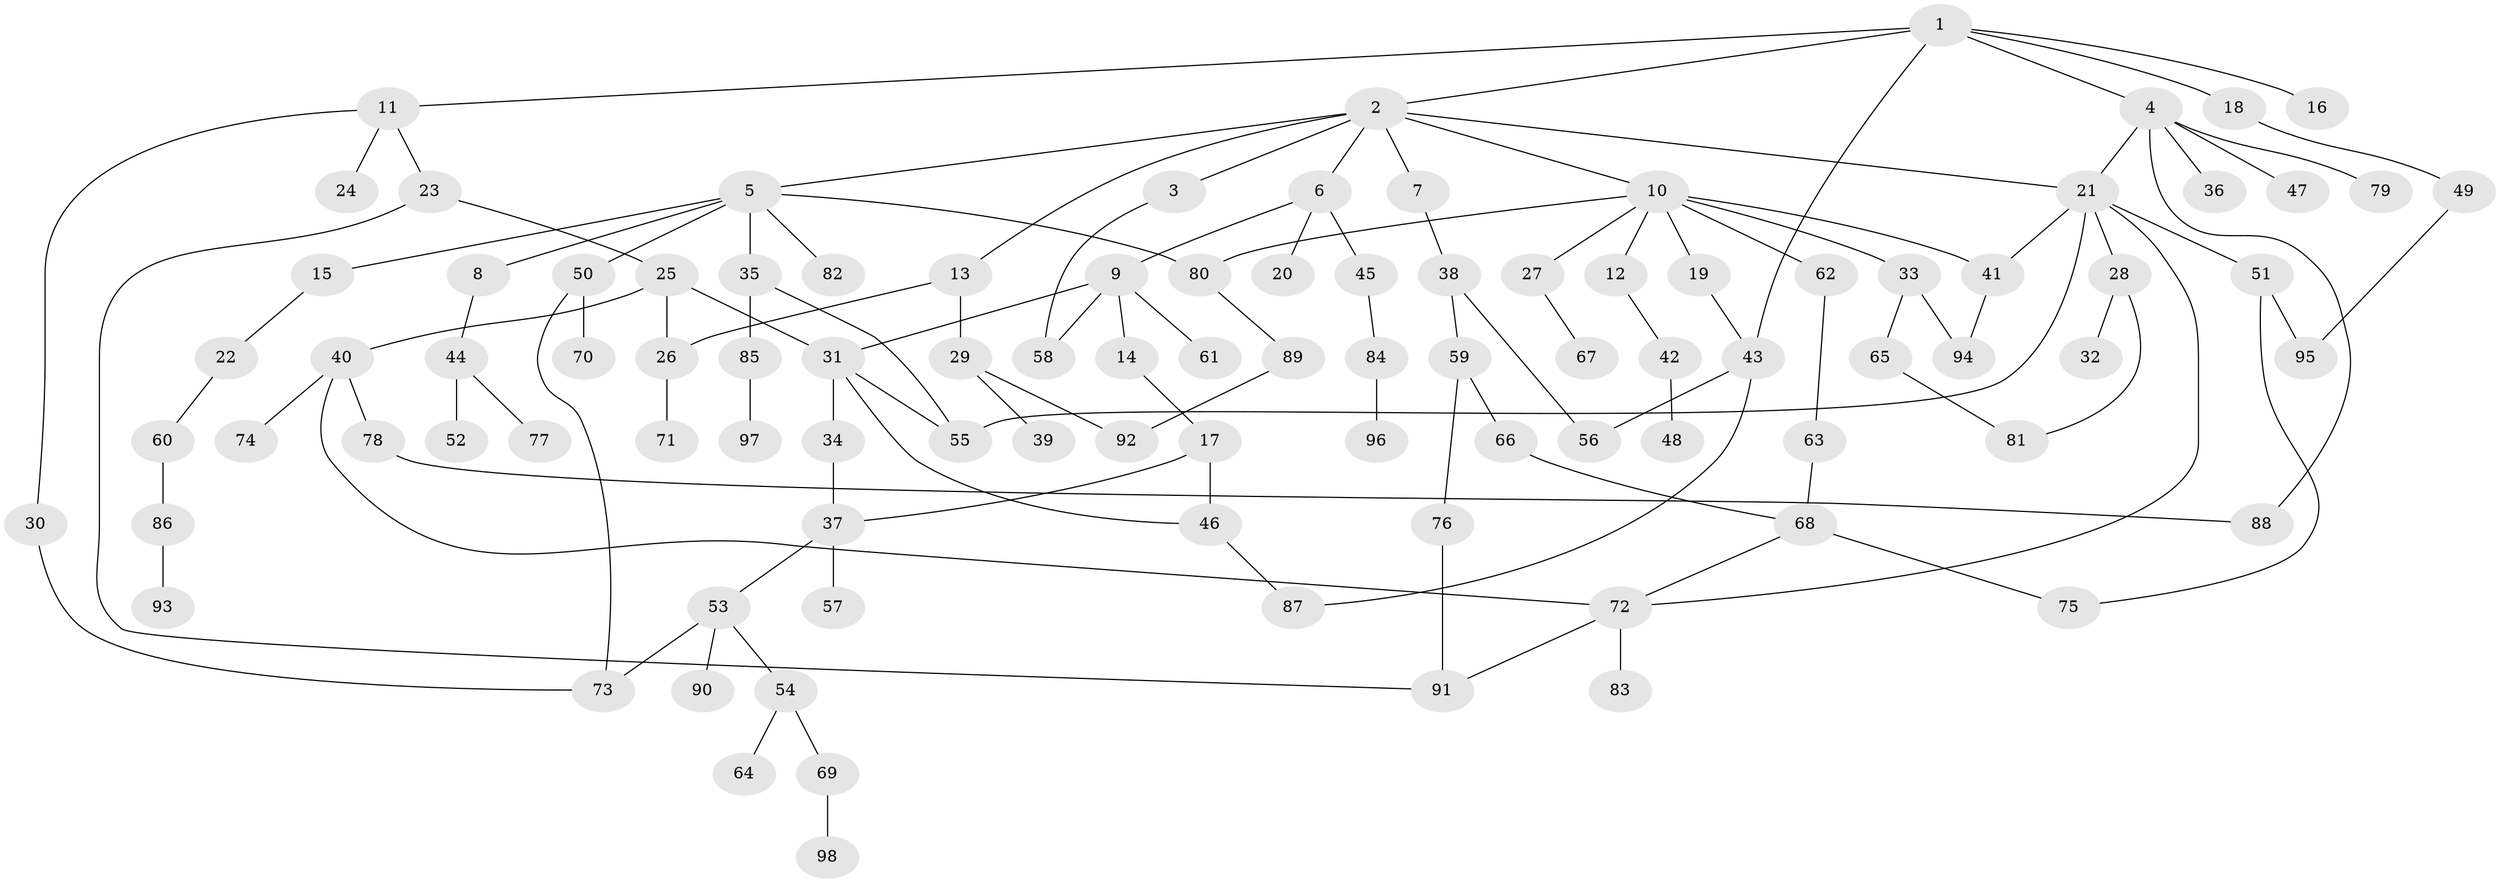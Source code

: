 // Generated by graph-tools (version 1.1) at 2025/25/03/09/25 03:25:30]
// undirected, 98 vertices, 123 edges
graph export_dot {
graph [start="1"]
  node [color=gray90,style=filled];
  1;
  2;
  3;
  4;
  5;
  6;
  7;
  8;
  9;
  10;
  11;
  12;
  13;
  14;
  15;
  16;
  17;
  18;
  19;
  20;
  21;
  22;
  23;
  24;
  25;
  26;
  27;
  28;
  29;
  30;
  31;
  32;
  33;
  34;
  35;
  36;
  37;
  38;
  39;
  40;
  41;
  42;
  43;
  44;
  45;
  46;
  47;
  48;
  49;
  50;
  51;
  52;
  53;
  54;
  55;
  56;
  57;
  58;
  59;
  60;
  61;
  62;
  63;
  64;
  65;
  66;
  67;
  68;
  69;
  70;
  71;
  72;
  73;
  74;
  75;
  76;
  77;
  78;
  79;
  80;
  81;
  82;
  83;
  84;
  85;
  86;
  87;
  88;
  89;
  90;
  91;
  92;
  93;
  94;
  95;
  96;
  97;
  98;
  1 -- 2;
  1 -- 4;
  1 -- 11;
  1 -- 16;
  1 -- 18;
  1 -- 43;
  2 -- 3;
  2 -- 5;
  2 -- 6;
  2 -- 7;
  2 -- 10;
  2 -- 13;
  2 -- 21;
  3 -- 58;
  4 -- 21;
  4 -- 36;
  4 -- 47;
  4 -- 79;
  4 -- 88;
  5 -- 8;
  5 -- 15;
  5 -- 35;
  5 -- 50;
  5 -- 80;
  5 -- 82;
  6 -- 9;
  6 -- 20;
  6 -- 45;
  7 -- 38;
  8 -- 44;
  9 -- 14;
  9 -- 31;
  9 -- 58;
  9 -- 61;
  10 -- 12;
  10 -- 19;
  10 -- 27;
  10 -- 33;
  10 -- 41;
  10 -- 62;
  10 -- 80;
  11 -- 23;
  11 -- 24;
  11 -- 30;
  12 -- 42;
  13 -- 29;
  13 -- 26;
  14 -- 17;
  15 -- 22;
  17 -- 46;
  17 -- 37;
  18 -- 49;
  19 -- 43;
  21 -- 28;
  21 -- 51;
  21 -- 41;
  21 -- 55;
  21 -- 72;
  22 -- 60;
  23 -- 25;
  23 -- 91;
  25 -- 26;
  25 -- 40;
  25 -- 31;
  26 -- 71;
  27 -- 67;
  28 -- 32;
  28 -- 81;
  29 -- 39;
  29 -- 92;
  30 -- 73;
  31 -- 34;
  31 -- 46;
  31 -- 55;
  33 -- 65;
  33 -- 94;
  34 -- 37;
  35 -- 85;
  35 -- 55;
  37 -- 53;
  37 -- 57;
  38 -- 56;
  38 -- 59;
  40 -- 72;
  40 -- 74;
  40 -- 78;
  41 -- 94;
  42 -- 48;
  43 -- 87;
  43 -- 56;
  44 -- 52;
  44 -- 77;
  45 -- 84;
  46 -- 87;
  49 -- 95;
  50 -- 70;
  50 -- 73;
  51 -- 75;
  51 -- 95;
  53 -- 54;
  53 -- 90;
  53 -- 73;
  54 -- 64;
  54 -- 69;
  59 -- 66;
  59 -- 76;
  60 -- 86;
  62 -- 63;
  63 -- 68;
  65 -- 81;
  66 -- 68;
  68 -- 75;
  68 -- 72;
  69 -- 98;
  72 -- 83;
  72 -- 91;
  76 -- 91;
  78 -- 88;
  80 -- 89;
  84 -- 96;
  85 -- 97;
  86 -- 93;
  89 -- 92;
}
